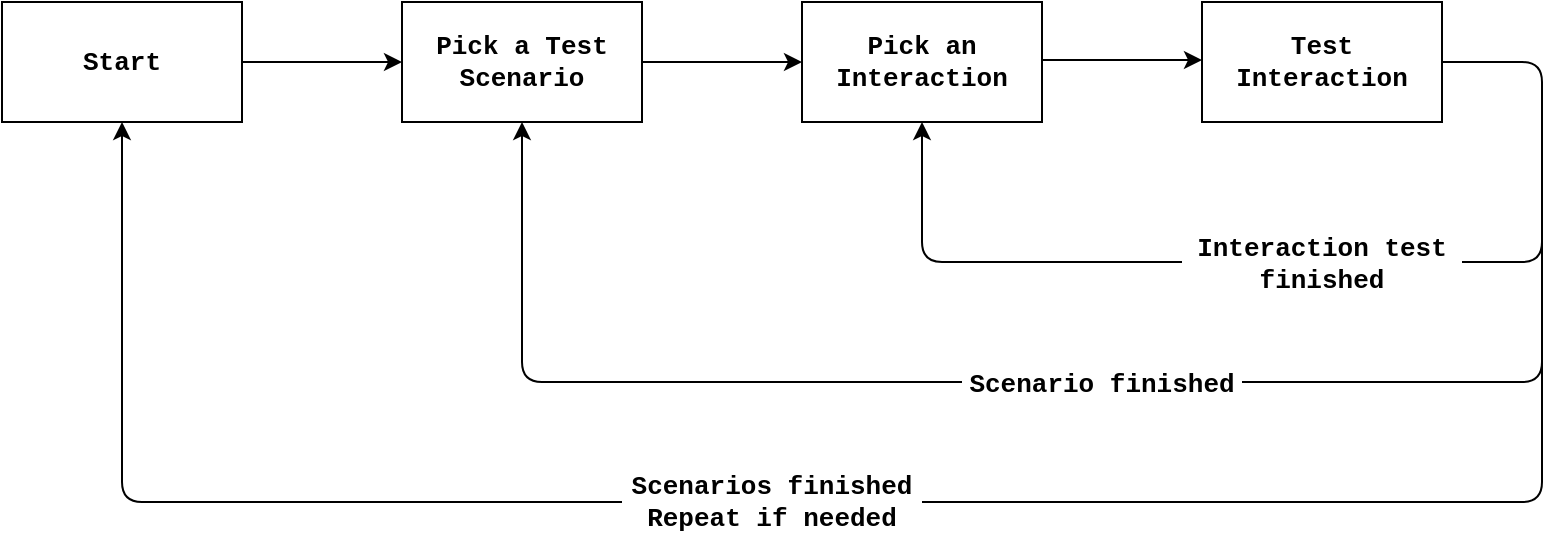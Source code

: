 <mxfile userAgent="Mozilla/5.0 (X11; Linux x86_64) AppleWebKit/537.36 (KHTML, like Gecko) draw.io/7.3.5 Chrome/58.0.303.110 Electron/1.7.5 Safari/537.36" version="7.3.5" editor="www.draw.io" type="device"><diagram id="8ef3c45a-4904-2fa7-0223-1244cb8ebdb3" name="Page-1"><mxGraphModel dx="1106" dy="868" grid="1" gridSize="10" guides="1" tooltips="1" connect="1" arrows="1" fold="1" page="1" pageScale="1" pageWidth="827" pageHeight="1169" background="#ffffff" math="0" shadow="0"><root><mxCell id="0"/><mxCell id="1" parent="0"/><mxCell id="2" value="Start" style="rounded=0;whiteSpace=wrap;html=1;strokeColor=#000000;strokeWidth=1;fillColor=none;fontFamily=Courier New;fontSize=13;fontColor=#000000;align=center;fontStyle=1" vertex="1" parent="1"><mxGeometry x="40" y="310" width="120" height="60" as="geometry"/></mxCell><mxCell id="3" value="Pick a Test Scenario" style="rounded=0;whiteSpace=wrap;html=1;strokeColor=#000000;strokeWidth=1;fillColor=none;fontFamily=Courier New;fontSize=13;fontColor=#000000;align=center;fontStyle=1" vertex="1" parent="1"><mxGeometry x="240" y="310" width="120" height="60" as="geometry"/></mxCell><mxCell id="4" value="Pick an Interaction" style="rounded=0;whiteSpace=wrap;html=1;strokeColor=#000000;strokeWidth=1;fillColor=none;fontFamily=Courier New;fontSize=13;fontColor=#000000;align=center;fontStyle=1" vertex="1" parent="1"><mxGeometry x="440" y="310" width="120" height="60" as="geometry"/></mxCell><mxCell id="5" value="Test Interaction" style="rounded=0;whiteSpace=wrap;html=1;strokeColor=#000000;strokeWidth=1;fillColor=none;fontFamily=Courier New;fontSize=13;fontColor=#000000;align=center;fontStyle=1" vertex="1" parent="1"><mxGeometry x="640" y="310" width="120" height="60" as="geometry"/></mxCell><mxCell id="6" value="" style="endArrow=classic;html=1;strokeColor=#000000;strokeWidth=1;fontFamily=Courier New;fontSize=13;fontColor=#000000;entryX=0;entryY=0.5;exitX=1;exitY=0.5;" edge="1" parent="1" source="2" target="3"><mxGeometry width="50" height="50" relative="1" as="geometry"><mxPoint x="180" y="500" as="sourcePoint"/><mxPoint x="230" y="450" as="targetPoint"/></mxGeometry></mxCell><mxCell id="7" value="" style="endArrow=classic;html=1;strokeColor=#000000;strokeWidth=1;fontFamily=Courier New;fontSize=13;fontColor=#000000;entryX=0;entryY=0.5;exitX=1;exitY=0.5;" edge="1" parent="1"><mxGeometry width="50" height="50" relative="1" as="geometry"><mxPoint x="360" y="340" as="sourcePoint"/><mxPoint x="440" y="340" as="targetPoint"/></mxGeometry></mxCell><mxCell id="8" value="" style="endArrow=classic;html=1;strokeColor=#000000;strokeWidth=1;fontFamily=Courier New;fontSize=13;fontColor=#000000;entryX=0;entryY=0.5;exitX=1;exitY=0.5;" edge="1" parent="1"><mxGeometry width="50" height="50" relative="1" as="geometry"><mxPoint x="560" y="339" as="sourcePoint"/><mxPoint x="640" y="339" as="targetPoint"/></mxGeometry></mxCell><mxCell id="9" value="" style="endArrow=classic;html=1;strokeColor=#000000;strokeWidth=1;fontFamily=Courier New;fontSize=13;fontColor=#000000;exitX=1;exitY=0.5;entryX=0.5;entryY=1;" edge="1" parent="1" source="5" target="4"><mxGeometry width="50" height="50" relative="1" as="geometry"><mxPoint x="650" y="510" as="sourcePoint"/><mxPoint x="200" y="340" as="targetPoint"/><Array as="points"><mxPoint x="810" y="340"/><mxPoint x="810" y="440"/><mxPoint x="500" y="440"/></Array></mxGeometry></mxCell><mxCell id="10" value="" style="endArrow=classic;html=1;strokeColor=#000000;strokeWidth=1;fontFamily=Courier New;fontSize=13;fontColor=#000000;entryX=0.5;entryY=1;" edge="1" parent="1" target="3"><mxGeometry width="50" height="50" relative="1" as="geometry"><mxPoint x="810" y="400" as="sourcePoint"/><mxPoint x="490" y="535" as="targetPoint"/><Array as="points"><mxPoint x="810" y="500"/><mxPoint x="300" y="500"/></Array></mxGeometry></mxCell><mxCell id="11" value="" style="endArrow=classic;html=1;strokeColor=#000000;strokeWidth=1;fontFamily=Courier New;fontSize=13;fontColor=#000000;entryX=0.5;entryY=1;" edge="1" parent="1" target="2"><mxGeometry width="50" height="50" relative="1" as="geometry"><mxPoint x="810" y="400" as="sourcePoint"/><mxPoint x="310" y="520" as="targetPoint"/><Array as="points"><mxPoint x="810" y="560"/><mxPoint x="100" y="560"/></Array></mxGeometry></mxCell><mxCell id="15" value="Scenarios finished&lt;div&gt;Repeat if needed&lt;/div&gt;" style="text;html=1;strokeColor=none;fillColor=#ffffff;align=center;verticalAlign=middle;whiteSpace=wrap;fontFamily=Courier New;fontSize=13;fontColor=#000000;fontStyle=1" vertex="1" parent="1"><mxGeometry x="350" y="545" width="150" height="30" as="geometry"/></mxCell><mxCell id="16" value="Scenario finished" style="text;html=1;strokeColor=none;fillColor=#ffffff;align=center;verticalAlign=middle;whiteSpace=wrap;fontFamily=Courier New;fontSize=13;fontColor=#000000;fontStyle=1" vertex="1" parent="1"><mxGeometry x="520" y="486" width="140" height="30" as="geometry"/></mxCell><mxCell id="17" value="Interaction test finished" style="text;html=1;strokeColor=none;fillColor=#ffffff;align=center;verticalAlign=middle;whiteSpace=wrap;fontFamily=Courier New;fontSize=13;fontColor=#000000;fontStyle=1" vertex="1" parent="1"><mxGeometry x="630" y="426" width="140" height="30" as="geometry"/></mxCell></root></mxGraphModel></diagram></mxfile>